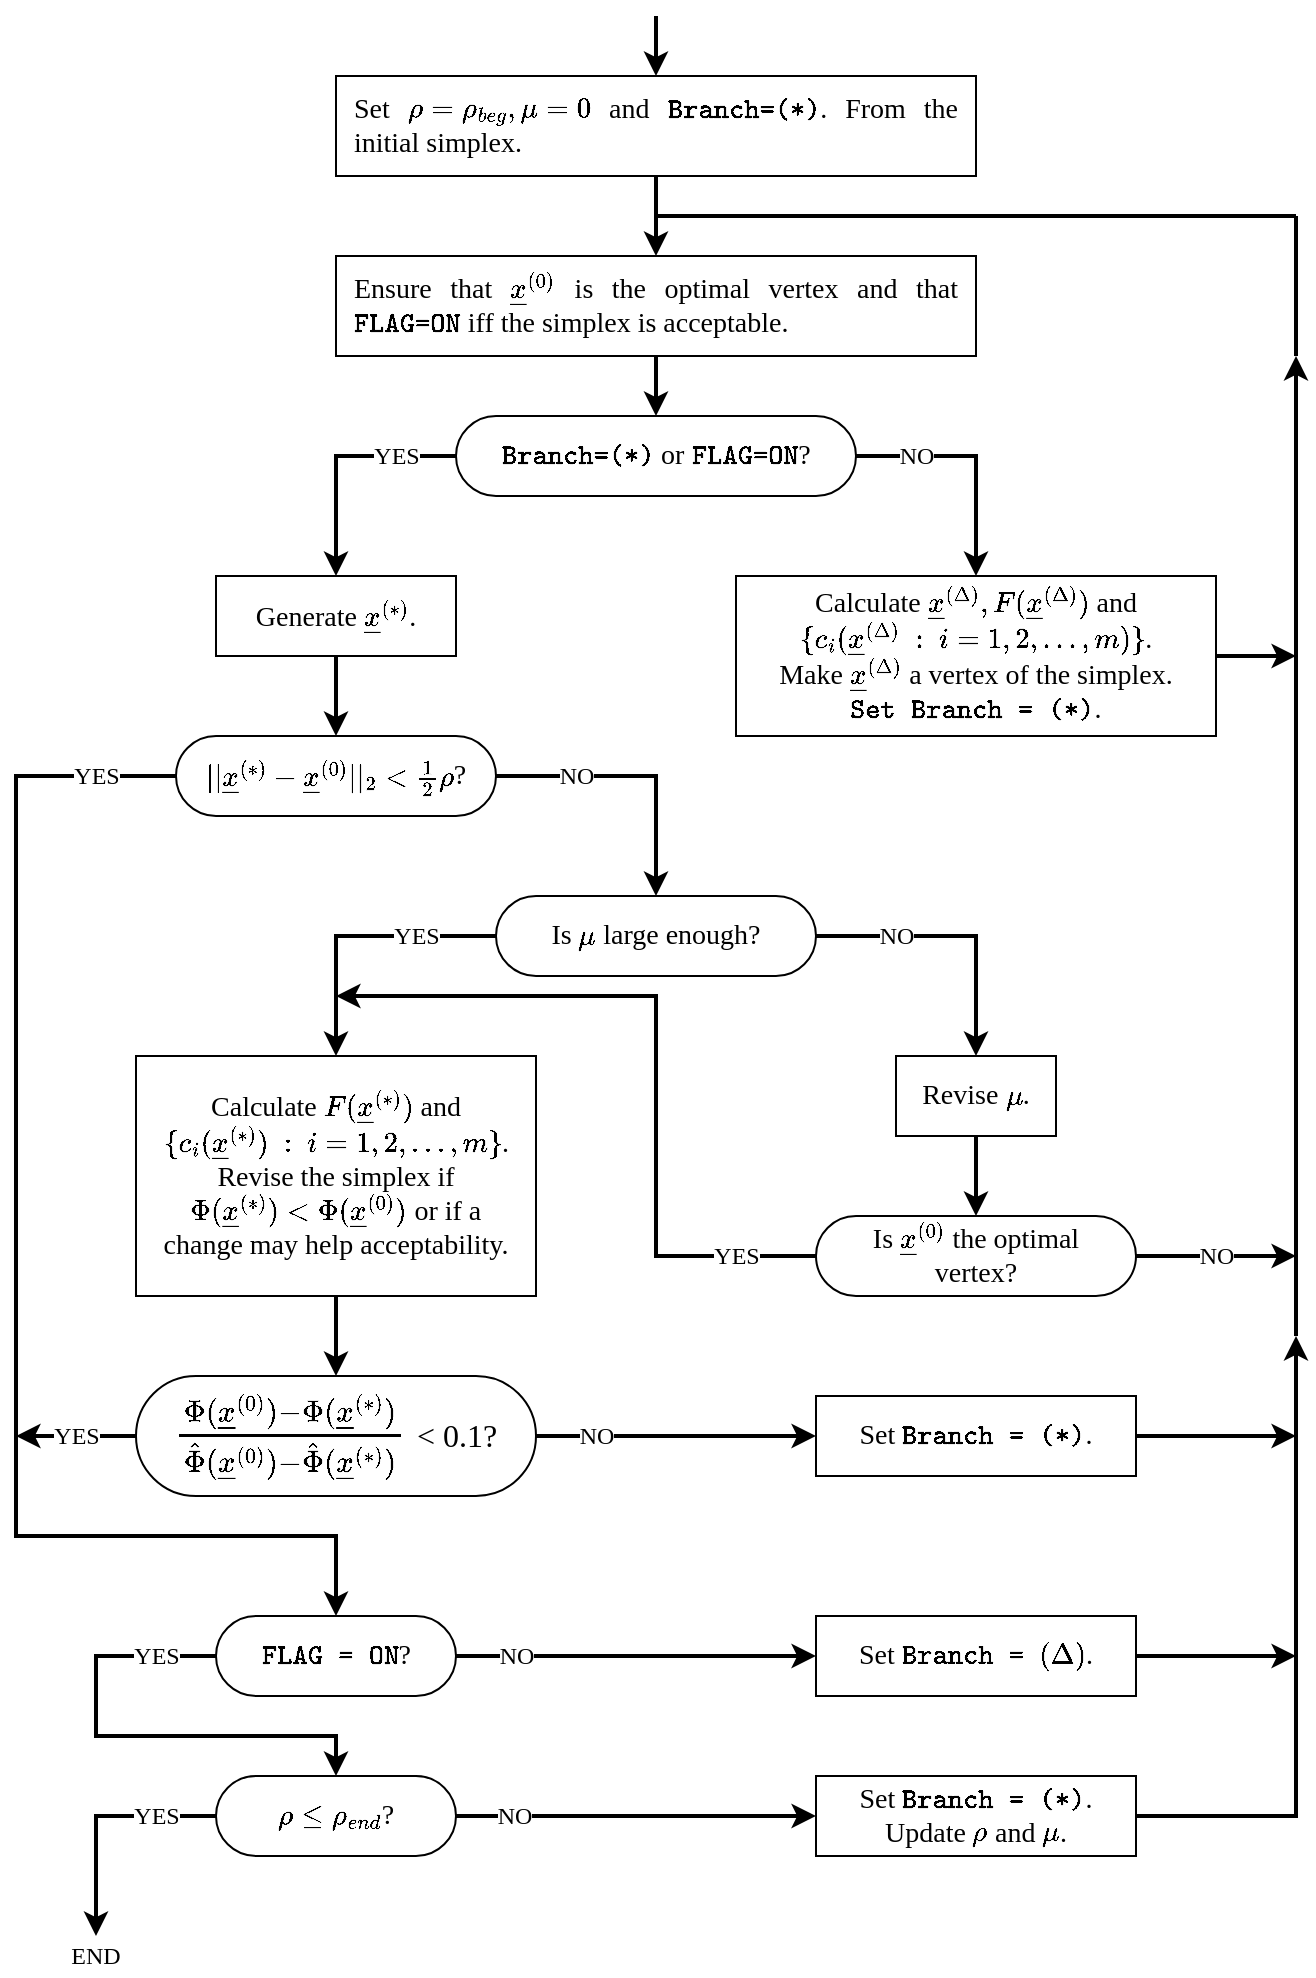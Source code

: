 <mxfile version="14.9.8" type="device"><diagram name="Page-1" id="74e2e168-ea6b-b213-b513-2b3c1d86103e"><mxGraphModel dx="903" dy="1523" grid="1" gridSize="10" guides="1" tooltips="1" connect="1" arrows="1" fold="1" page="1" pageScale="1" pageWidth="1100" pageHeight="850" background="none" math="1" shadow="0"><root><mxCell id="0"/><mxCell id="1" parent="0"/><mxCell id="YlCunPry9VuWw5_xV-E7-1" value="&lt;div style=&quot;font-size: 14px;&quot; align=&quot;justify&quot;&gt;&lt;p style=&quot;font-size: 14px;&quot;&gt;&lt;font style=&quot;font-size: 14px;&quot;&gt;Set \(\rho=\rho_{beg}, \mu=0\) and \(\verb|Branch=(*)|\). From the initial simplex.&lt;/font&gt;&lt;/p&gt;&lt;/div&gt;" style="rounded=0;whiteSpace=wrap;html=1;align=center;perimeterSpacing=0;spacingTop=0;spacing=10;fontFamily=Times New Roman;fontSize=14;" vertex="1" parent="1"><mxGeometry x="200" y="30" width="320" height="50" as="geometry"/></mxCell><mxCell id="YlCunPry9VuWw5_xV-E7-2" value="&lt;div style=&quot;font-size: 14px;&quot; align=&quot;justify&quot;&gt;&lt;font style=&quot;font-size: 14px;&quot;&gt;Ensure that \(\underline{x}^{(0)}\) is the optimal vertex and that \(\verb|FLAG=ON|\) iff the simplex is acceptable.&lt;br style=&quot;font-size: 14px;&quot;&gt;&lt;/font&gt;&lt;/div&gt;" style="rounded=0;whiteSpace=wrap;html=1;align=center;perimeterSpacing=0;spacingTop=0;spacing=10;fontFamily=Times New Roman;fontSize=14;" vertex="1" parent="1"><mxGeometry x="200" y="120" width="320" height="50" as="geometry"/></mxCell><mxCell id="YlCunPry9VuWw5_xV-E7-3" value="" style="endArrow=classic;html=1;entryX=0.5;entryY=0;entryDx=0;entryDy=0;strokeWidth=2;" edge="1" parent="1" target="YlCunPry9VuWw5_xV-E7-1"><mxGeometry width="50" height="50" relative="1" as="geometry"><mxPoint x="360" as="sourcePoint"/><mxPoint x="450" y="200" as="targetPoint"/></mxGeometry></mxCell><mxCell id="YlCunPry9VuWw5_xV-E7-4" value="" style="endArrow=classic;html=1;fontFamily=Times New Roman;fontSize=14;strokeWidth=2;exitX=0.5;exitY=1;exitDx=0;exitDy=0;entryX=0.5;entryY=0;entryDx=0;entryDy=0;" edge="1" parent="1" source="YlCunPry9VuWw5_xV-E7-1" target="YlCunPry9VuWw5_xV-E7-2"><mxGeometry width="50" height="50" relative="1" as="geometry"><mxPoint x="400" y="250" as="sourcePoint"/><mxPoint x="450" y="200" as="targetPoint"/></mxGeometry></mxCell><mxCell id="YlCunPry9VuWw5_xV-E7-5" value="" style="endArrow=none;html=1;fontFamily=Times New Roman;fontSize=14;strokeWidth=2;" edge="1" parent="1"><mxGeometry width="50" height="50" relative="1" as="geometry"><mxPoint x="360" y="100" as="sourcePoint"/><mxPoint x="680" y="100" as="targetPoint"/></mxGeometry></mxCell><mxCell id="YlCunPry9VuWw5_xV-E7-8" value="\(\verb|Branch=(*)|\) or \(\verb|FLAG=ON|\)?" style="rounded=1;whiteSpace=wrap;html=1;fontFamily=Times New Roman;fontSize=14;perimeterSpacing=0;arcSize=50;spacing=10;" vertex="1" parent="1"><mxGeometry x="260" y="200" width="200" height="40" as="geometry"/></mxCell><mxCell id="YlCunPry9VuWw5_xV-E7-9" value="" style="endArrow=classic;html=1;fontFamily=Times New Roman;fontSize=14;strokeWidth=2;exitX=0.5;exitY=1;exitDx=0;exitDy=0;entryX=0.5;entryY=0;entryDx=0;entryDy=0;" edge="1" parent="1" source="YlCunPry9VuWw5_xV-E7-2" target="YlCunPry9VuWw5_xV-E7-8"><mxGeometry width="50" height="50" relative="1" as="geometry"><mxPoint x="400" y="310" as="sourcePoint"/><mxPoint x="450" y="260" as="targetPoint"/></mxGeometry></mxCell><mxCell id="YlCunPry9VuWw5_xV-E7-12" value="&lt;div&gt;Calculate \(\underline{x}^{(\Delta)}, F(\underline{x}^{(\Delta)})\) and \(\{c_{i}( \underline{x}^{(\Delta)} \ : \ i=1,2,...,m)\}\). &lt;br&gt;&lt;/div&gt;&lt;div&gt;Make \(\underline{x}^{(\Delta)}\) a vertex of the simplex. \(\verb|Set Branch = (*)|\).&lt;br&gt;&lt;/div&gt;" style="rounded=0;whiteSpace=wrap;html=1;fontFamily=Times New Roman;fontSize=14;spacing=10;align=center;" vertex="1" parent="1"><mxGeometry x="400" y="280" width="240" height="80" as="geometry"/></mxCell><mxCell id="YlCunPry9VuWw5_xV-E7-13" value="NO" style="endArrow=classic;html=1;fontFamily=Times New Roman;fontSize=12;strokeWidth=2;exitX=1;exitY=0.5;exitDx=0;exitDy=0;entryX=0.5;entryY=0;entryDx=0;entryDy=0;arcSize=0;" edge="1" parent="1" source="YlCunPry9VuWw5_xV-E7-8" target="YlCunPry9VuWw5_xV-E7-12"><mxGeometry x="-0.5" width="50" height="50" relative="1" as="geometry"><mxPoint x="400" y="310" as="sourcePoint"/><mxPoint x="450" y="260" as="targetPoint"/><Array as="points"><mxPoint x="520" y="220"/></Array><mxPoint as="offset"/></mxGeometry></mxCell><mxCell id="YlCunPry9VuWw5_xV-E7-15" value="&lt;font style=&quot;font-size: 14px&quot;&gt;\(||\underline{x}^{(*)}-\underline{x}^{(0)}||_ {2} &amp;lt; \frac{1}{2}\rho\)?&lt;br&gt;&lt;/font&gt;" style="rounded=1;whiteSpace=wrap;html=1;fontFamily=Times New Roman;fontSize=12;align=center;arcSize=50;spacing=10;" vertex="1" parent="1"><mxGeometry x="120" y="360" width="160" height="40" as="geometry"/></mxCell><mxCell id="YlCunPry9VuWw5_xV-E7-16" value="" style="endArrow=classic;html=1;fontFamily=Times New Roman;fontSize=12;strokeWidth=2;exitX=0.5;exitY=1;exitDx=0;exitDy=0;entryX=0.5;entryY=0;entryDx=0;entryDy=0;" edge="1" parent="1" source="YlCunPry9VuWw5_xV-E7-10" target="YlCunPry9VuWw5_xV-E7-15"><mxGeometry width="50" height="50" relative="1" as="geometry"><mxPoint x="400" y="490" as="sourcePoint"/><mxPoint x="450" y="440" as="targetPoint"/></mxGeometry></mxCell><mxCell id="YlCunPry9VuWw5_xV-E7-17" value="&lt;font style=&quot;font-size: 14px&quot;&gt;Is \(\mu\) large enough?&lt;/font&gt;" style="rounded=1;whiteSpace=wrap;html=1;fontFamily=Times New Roman;fontSize=12;align=center;arcSize=50;spacing=10;" vertex="1" parent="1"><mxGeometry x="280" y="440" width="160" height="40" as="geometry"/></mxCell><mxCell id="YlCunPry9VuWw5_xV-E7-18" value="NO" style="endArrow=classic;html=1;fontFamily=Times New Roman;fontSize=12;strokeWidth=2;exitX=1;exitY=0.5;exitDx=0;exitDy=0;entryX=0.5;entryY=0;entryDx=0;entryDy=0;arcSize=0;" edge="1" parent="1" source="YlCunPry9VuWw5_xV-E7-15" target="YlCunPry9VuWw5_xV-E7-17"><mxGeometry x="-0.429" width="50" height="50" relative="1" as="geometry"><mxPoint x="400" y="490" as="sourcePoint"/><mxPoint x="450" y="440" as="targetPoint"/><Array as="points"><mxPoint x="360" y="380"/></Array><mxPoint as="offset"/></mxGeometry></mxCell><mxCell id="YlCunPry9VuWw5_xV-E7-20" value="Calculate \(F(\underline{x}^{(*)})\) and \(\{c_{i}(\underline{x}^{(*)}) \ : \ i = 1, 2, ..., m\}\). Revise the simplex if \(\Phi(\underline{x}^{(*)}) &amp;lt; \Phi(\underline{x}^{(0)})\) or if a change may help acceptability." style="rounded=0;whiteSpace=wrap;html=1;fontFamily=Times New Roman;fontSize=14;align=center;spacing=10;" vertex="1" parent="1"><mxGeometry x="100" y="520" width="200" height="120" as="geometry"/></mxCell><mxCell id="YlCunPry9VuWw5_xV-E7-21" value="YES" style="endArrow=classic;html=1;fontFamily=Times New Roman;fontSize=12;strokeWidth=2;exitX=0;exitY=0.5;exitDx=0;exitDy=0;entryX=0.5;entryY=0;entryDx=0;entryDy=0;arcSize=0;" edge="1" parent="1" source="YlCunPry9VuWw5_xV-E7-17" target="YlCunPry9VuWw5_xV-E7-20"><mxGeometry x="-0.429" width="50" height="50" relative="1" as="geometry"><mxPoint x="400" y="550" as="sourcePoint"/><mxPoint x="450" y="500" as="targetPoint"/><Array as="points"><mxPoint x="200" y="460"/></Array><mxPoint as="offset"/></mxGeometry></mxCell><mxCell id="YlCunPry9VuWw5_xV-E7-22" value="Revise \(\mu\)." style="rounded=0;whiteSpace=wrap;html=1;fontFamily=Times New Roman;fontSize=14;align=center;spacing=10;" vertex="1" parent="1"><mxGeometry x="480" y="520" width="80" height="40" as="geometry"/></mxCell><mxCell id="YlCunPry9VuWw5_xV-E7-23" value="NO" style="endArrow=classic;html=1;fontFamily=Times New Roman;fontSize=12;strokeWidth=2;exitX=1;exitY=0.5;exitDx=0;exitDy=0;entryX=0.5;entryY=0;entryDx=0;entryDy=0;arcSize=0;" edge="1" parent="1" source="YlCunPry9VuWw5_xV-E7-17" target="YlCunPry9VuWw5_xV-E7-22"><mxGeometry x="-0.429" width="50" height="50" relative="1" as="geometry"><mxPoint x="400" y="550" as="sourcePoint"/><mxPoint x="450" y="500" as="targetPoint"/><Array as="points"><mxPoint x="520" y="460"/></Array><mxPoint as="offset"/></mxGeometry></mxCell><mxCell id="YlCunPry9VuWw5_xV-E7-25" value="&lt;font style=&quot;font-size: 21px&quot;&gt;\(\frac{\Phi(\underline{x}^{(0)})-\Phi(\underline{x}^{(*)})}{\hat{\Phi}(\underline{x}^{(0)})-\hat{\Phi}(\underline{x}^{(*)})}\) &lt;/font&gt;&amp;lt; &lt;font style=&quot;font-size: 16px&quot;&gt;0.1&lt;/font&gt;?" style="rounded=1;whiteSpace=wrap;html=1;fontFamily=Times New Roman;fontSize=16;align=center;arcSize=50;spacing=10;" vertex="1" parent="1"><mxGeometry x="100" y="680" width="200" height="60" as="geometry"/></mxCell><mxCell id="YlCunPry9VuWw5_xV-E7-26" value="" style="endArrow=classic;html=1;fontFamily=Times New Roman;fontSize=16;strokeWidth=2;exitX=0.5;exitY=1;exitDx=0;exitDy=0;" edge="1" parent="1" source="YlCunPry9VuWw5_xV-E7-20" target="YlCunPry9VuWw5_xV-E7-25"><mxGeometry width="50" height="50" relative="1" as="geometry"><mxPoint x="400" y="700" as="sourcePoint"/><mxPoint x="450" y="650" as="targetPoint"/></mxGeometry></mxCell><mxCell id="YlCunPry9VuWw5_xV-E7-27" value="Is \(\underline{x}^{(0)}\) the optimal vertex?" style="rounded=1;whiteSpace=wrap;html=1;fontFamily=Times New Roman;fontSize=14;align=center;arcSize=50;spacing=10;" vertex="1" parent="1"><mxGeometry x="440" y="600" width="160" height="40" as="geometry"/></mxCell><mxCell id="YlCunPry9VuWw5_xV-E7-28" style="edgeStyle=orthogonalEdgeStyle;rounded=0;orthogonalLoop=1;jettySize=auto;html=1;exitX=0.5;exitY=1;exitDx=0;exitDy=0;fontFamily=Times New Roman;fontSize=16;strokeWidth=2;" edge="1" parent="1" source="YlCunPry9VuWw5_xV-E7-27" target="YlCunPry9VuWw5_xV-E7-27"><mxGeometry relative="1" as="geometry"/></mxCell><mxCell id="YlCunPry9VuWw5_xV-E7-29" value="" style="endArrow=classic;html=1;fontFamily=Times New Roman;fontSize=16;strokeWidth=2;exitX=0.5;exitY=1;exitDx=0;exitDy=0;entryX=0.5;entryY=0;entryDx=0;entryDy=0;" edge="1" parent="1" source="YlCunPry9VuWw5_xV-E7-22" target="YlCunPry9VuWw5_xV-E7-27"><mxGeometry width="50" height="50" relative="1" as="geometry"><mxPoint x="400" y="700" as="sourcePoint"/><mxPoint x="450" y="650" as="targetPoint"/></mxGeometry></mxCell><mxCell id="YlCunPry9VuWw5_xV-E7-30" value="YES" style="endArrow=classic;html=1;fontFamily=Times New Roman;fontSize=12;strokeWidth=2;exitX=0;exitY=0.5;exitDx=0;exitDy=0;arcSize=0;" edge="1" parent="1" source="YlCunPry9VuWw5_xV-E7-27"><mxGeometry x="-0.784" width="50" height="50" relative="1" as="geometry"><mxPoint x="400" y="700" as="sourcePoint"/><mxPoint x="200" y="490" as="targetPoint"/><Array as="points"><mxPoint x="360" y="620"/><mxPoint x="360" y="490"/></Array><mxPoint as="offset"/></mxGeometry></mxCell><mxCell id="YlCunPry9VuWw5_xV-E7-31" value="Set \(\verb|Branch = (*)|\)." style="rounded=0;whiteSpace=wrap;html=1;fontFamily=Times New Roman;fontSize=14;align=center;spacing=10;" vertex="1" parent="1"><mxGeometry x="440" y="690" width="160" height="40" as="geometry"/></mxCell><mxCell id="YlCunPry9VuWw5_xV-E7-32" value="NO" style="endArrow=classic;html=1;fontFamily=Times New Roman;fontSize=12;strokeWidth=2;exitX=1;exitY=0.5;exitDx=0;exitDy=0;entryX=0;entryY=0.5;entryDx=0;entryDy=0;" edge="1" parent="1" source="YlCunPry9VuWw5_xV-E7-25" target="YlCunPry9VuWw5_xV-E7-31"><mxGeometry x="-0.571" width="50" height="50" relative="1" as="geometry"><mxPoint x="400" y="670" as="sourcePoint"/><mxPoint x="450" y="620" as="targetPoint"/><mxPoint as="offset"/></mxGeometry></mxCell><mxCell id="YlCunPry9VuWw5_xV-E7-33" value="\(\verb|FLAG = ON|\)?" style="rounded=1;whiteSpace=wrap;html=1;fontFamily=Times New Roman;fontSize=14;align=center;arcSize=50;" vertex="1" parent="1"><mxGeometry x="140" y="800" width="120" height="40" as="geometry"/></mxCell><mxCell id="YlCunPry9VuWw5_xV-E7-34" value="\(\rho \leq \rho_{end}\)?" style="rounded=1;whiteSpace=wrap;html=1;fontFamily=Times New Roman;fontSize=14;align=center;arcSize=50;spacing=10;" vertex="1" parent="1"><mxGeometry x="140" y="880" width="120" height="40" as="geometry"/></mxCell><mxCell id="YlCunPry9VuWw5_xV-E7-35" value="Set \(\verb|Branch = | (\Delta)\)." style="rounded=0;whiteSpace=wrap;html=1;fontFamily=Times New Roman;fontSize=14;align=center;spacing=10;" vertex="1" parent="1"><mxGeometry x="440" y="800" width="160" height="40" as="geometry"/></mxCell><mxCell id="YlCunPry9VuWw5_xV-E7-36" value="" style="endArrow=classic;html=1;fontFamily=Times New Roman;fontSize=14;strokeWidth=2;exitX=1;exitY=0.5;exitDx=0;exitDy=0;entryX=0;entryY=0.5;entryDx=0;entryDy=0;" edge="1" parent="1" source="YlCunPry9VuWw5_xV-E7-33" target="YlCunPry9VuWw5_xV-E7-35"><mxGeometry width="50" height="50" relative="1" as="geometry"><mxPoint x="400" y="670" as="sourcePoint"/><mxPoint x="450" y="620" as="targetPoint"/></mxGeometry></mxCell><mxCell id="YlCunPry9VuWw5_xV-E7-37" value="NO" style="edgeLabel;html=1;align=center;verticalAlign=middle;resizable=0;points=[];fontSize=12;fontFamily=Times New Roman;" vertex="1" connectable="0" parent="YlCunPry9VuWw5_xV-E7-36"><mxGeometry x="-0.344" y="-2" relative="1" as="geometry"><mxPoint x="-29" y="-2" as="offset"/></mxGeometry></mxCell><mxCell id="YlCunPry9VuWw5_xV-E7-38" value="YES" style="endArrow=classic;html=1;fontFamily=Times New Roman;fontSize=12;strokeWidth=2;exitX=0;exitY=0.5;exitDx=0;exitDy=0;entryX=0.5;entryY=0;entryDx=0;entryDy=0;arcSize=0;" edge="1" parent="1" source="YlCunPry9VuWw5_xV-E7-33" target="YlCunPry9VuWw5_xV-E7-34"><mxGeometry x="-0.75" width="50" height="50" relative="1" as="geometry"><mxPoint x="400" y="670" as="sourcePoint"/><mxPoint x="450" y="620" as="targetPoint"/><Array as="points"><mxPoint x="80" y="820"/><mxPoint x="80" y="840"/><mxPoint x="80" y="860"/><mxPoint x="200" y="860"/></Array><mxPoint as="offset"/></mxGeometry></mxCell><mxCell id="YlCunPry9VuWw5_xV-E7-39" value="" style="endArrow=none;html=1;fontFamily=Times New Roman;fontSize=12;strokeWidth=2;" edge="1" parent="1"><mxGeometry width="50" height="50" relative="1" as="geometry"><mxPoint x="680" y="170" as="sourcePoint"/><mxPoint x="680" y="100" as="targetPoint"/></mxGeometry></mxCell><mxCell id="YlCunPry9VuWw5_xV-E7-40" value="" style="endArrow=classic;html=1;fontFamily=Times New Roman;fontSize=12;strokeWidth=2;exitX=1;exitY=0.5;exitDx=0;exitDy=0;" edge="1" parent="1" source="YlCunPry9VuWw5_xV-E7-12"><mxGeometry width="50" height="50" relative="1" as="geometry"><mxPoint x="400" y="430" as="sourcePoint"/><mxPoint x="680" y="320" as="targetPoint"/></mxGeometry></mxCell><mxCell id="YlCunPry9VuWw5_xV-E7-41" value="NO" style="endArrow=classic;html=1;fontFamily=Times New Roman;fontSize=12;strokeWidth=2;exitX=1;exitY=0.5;exitDx=0;exitDy=0;" edge="1" parent="1" source="YlCunPry9VuWw5_xV-E7-27"><mxGeometry width="50" height="50" relative="1" as="geometry"><mxPoint x="400" y="550" as="sourcePoint"/><mxPoint x="680" y="620" as="targetPoint"/></mxGeometry></mxCell><mxCell id="YlCunPry9VuWw5_xV-E7-42" value="" style="endArrow=classic;html=1;fontFamily=Times New Roman;fontSize=12;strokeWidth=2;exitX=1;exitY=0.5;exitDx=0;exitDy=0;" edge="1" parent="1" source="YlCunPry9VuWw5_xV-E7-31"><mxGeometry width="50" height="50" relative="1" as="geometry"><mxPoint x="400" y="610" as="sourcePoint"/><mxPoint x="680" y="710" as="targetPoint"/></mxGeometry></mxCell><mxCell id="YlCunPry9VuWw5_xV-E7-43" value="" style="endArrow=classic;html=1;fontFamily=Times New Roman;fontSize=12;strokeWidth=2;exitX=1;exitY=0.5;exitDx=0;exitDy=0;" edge="1" parent="1" source="YlCunPry9VuWw5_xV-E7-35"><mxGeometry width="50" height="50" relative="1" as="geometry"><mxPoint x="400" y="610" as="sourcePoint"/><mxPoint x="680" y="820" as="targetPoint"/></mxGeometry></mxCell><mxCell id="YlCunPry9VuWw5_xV-E7-44" value="Set \(\verb|Branch = (*)|\). Update \(\rho\) and \(\mu\)." style="rounded=0;whiteSpace=wrap;html=1;fontFamily=Times New Roman;fontSize=14;align=center;spacing=10;" vertex="1" parent="1"><mxGeometry x="440" y="880" width="160" height="40" as="geometry"/></mxCell><mxCell id="YlCunPry9VuWw5_xV-E7-45" value="" style="endArrow=classic;html=1;fontFamily=Times New Roman;fontSize=14;strokeWidth=2;exitX=1;exitY=0.5;exitDx=0;exitDy=0;entryX=0;entryY=0.5;entryDx=0;entryDy=0;" edge="1" parent="1" source="YlCunPry9VuWw5_xV-E7-34" target="YlCunPry9VuWw5_xV-E7-44"><mxGeometry width="50" height="50" relative="1" as="geometry"><mxPoint x="400" y="760" as="sourcePoint"/><mxPoint x="450" y="710" as="targetPoint"/></mxGeometry></mxCell><mxCell id="YlCunPry9VuWw5_xV-E7-46" value="NO" style="edgeLabel;html=1;align=center;verticalAlign=middle;resizable=0;points=[];fontSize=12;fontFamily=Times New Roman;" vertex="1" connectable="0" parent="YlCunPry9VuWw5_xV-E7-45"><mxGeometry x="-0.678" relative="1" as="geometry"><mxPoint as="offset"/></mxGeometry></mxCell><mxCell id="YlCunPry9VuWw5_xV-E7-47" value="YES" style="endArrow=classic;html=1;fontFamily=Times New Roman;fontSize=12;strokeWidth=2;exitX=0;exitY=0.5;exitDx=0;exitDy=0;arcSize=0;" edge="1" parent="1" source="YlCunPry9VuWw5_xV-E7-34"><mxGeometry x="-0.5" width="50" height="50" relative="1" as="geometry"><mxPoint x="400" y="760" as="sourcePoint"/><mxPoint x="80" y="960" as="targetPoint"/><Array as="points"><mxPoint x="80" y="900"/></Array><mxPoint as="offset"/></mxGeometry></mxCell><mxCell id="YlCunPry9VuWw5_xV-E7-48" value="" style="endArrow=classic;html=1;fontFamily=Times New Roman;fontSize=12;strokeWidth=2;exitX=1;exitY=0.5;exitDx=0;exitDy=0;arcSize=0;" edge="1" parent="1" source="YlCunPry9VuWw5_xV-E7-44"><mxGeometry width="50" height="50" relative="1" as="geometry"><mxPoint x="400" y="700" as="sourcePoint"/><mxPoint x="680" y="660" as="targetPoint"/><Array as="points"><mxPoint x="680" y="900"/><mxPoint x="680" y="790"/></Array></mxGeometry></mxCell><mxCell id="YlCunPry9VuWw5_xV-E7-49" value="" style="endArrow=classic;html=1;fontFamily=Times New Roman;fontSize=12;strokeWidth=2;" edge="1" parent="1"><mxGeometry width="50" height="50" relative="1" as="geometry"><mxPoint x="680" y="660" as="sourcePoint"/><mxPoint x="680" y="170" as="targetPoint"/></mxGeometry></mxCell><mxCell id="YlCunPry9VuWw5_xV-E7-50" value="YES" style="endArrow=classic;html=1;fontFamily=Times New Roman;fontSize=12;strokeWidth=2;exitX=0;exitY=0.5;exitDx=0;exitDy=0;entryX=0.5;entryY=0;entryDx=0;entryDy=0;arcSize=0;" edge="1" parent="1" source="YlCunPry9VuWw5_xV-E7-15" target="YlCunPry9VuWw5_xV-E7-33"><mxGeometry x="-0.879" width="50" height="50" relative="1" as="geometry"><mxPoint x="400" y="610" as="sourcePoint"/><mxPoint x="450" y="560" as="targetPoint"/><Array as="points"><mxPoint x="40" y="380"/><mxPoint x="40" y="590"/><mxPoint x="40" y="760"/><mxPoint x="200" y="760"/></Array><mxPoint as="offset"/></mxGeometry></mxCell><mxCell id="YlCunPry9VuWw5_xV-E7-51" value="YES" style="endArrow=classic;html=1;fontFamily=Times New Roman;fontSize=12;strokeWidth=2;exitX=0;exitY=0.5;exitDx=0;exitDy=0;" edge="1" parent="1" source="YlCunPry9VuWw5_xV-E7-25"><mxGeometry width="50" height="50" relative="1" as="geometry"><mxPoint x="400" y="610" as="sourcePoint"/><mxPoint x="40" y="710" as="targetPoint"/></mxGeometry></mxCell><mxCell id="YlCunPry9VuWw5_xV-E7-52" value="&lt;div&gt;END&lt;/div&gt;" style="text;html=1;strokeColor=none;fillColor=none;align=center;verticalAlign=middle;whiteSpace=wrap;rounded=0;fontFamily=Times New Roman;fontSize=12;" vertex="1" parent="1"><mxGeometry x="60" y="960" width="40" height="20" as="geometry"/></mxCell><mxCell id="YlCunPry9VuWw5_xV-E7-10" value="Generate \(\underline{x}^{(*)}\)." style="rounded=0;whiteSpace=wrap;html=1;fontFamily=Times New Roman;fontSize=14;spacing=10;container=0;" vertex="1" parent="1"><mxGeometry x="140" y="280" width="120" height="40" as="geometry"/></mxCell><mxCell id="YlCunPry9VuWw5_xV-E7-11" value="YES" style="endArrow=classic;html=1;fontFamily=Times New Roman;fontSize=12;strokeWidth=2;exitX=0;exitY=0.5;exitDx=0;exitDy=0;entryX=0.5;entryY=0;entryDx=0;entryDy=0;arcSize=0;" edge="1" parent="1" source="YlCunPry9VuWw5_xV-E7-8" target="YlCunPry9VuWw5_xV-E7-10"><mxGeometry width="50" height="50" as="geometry"><mxPoint x="380" y="310" as="sourcePoint"/><mxPoint x="430" y="260" as="targetPoint"/><Array as="points"><mxPoint x="200" y="220"/></Array><mxPoint y="-30" as="offset"/></mxGeometry></mxCell></root></mxGraphModel></diagram></mxfile>